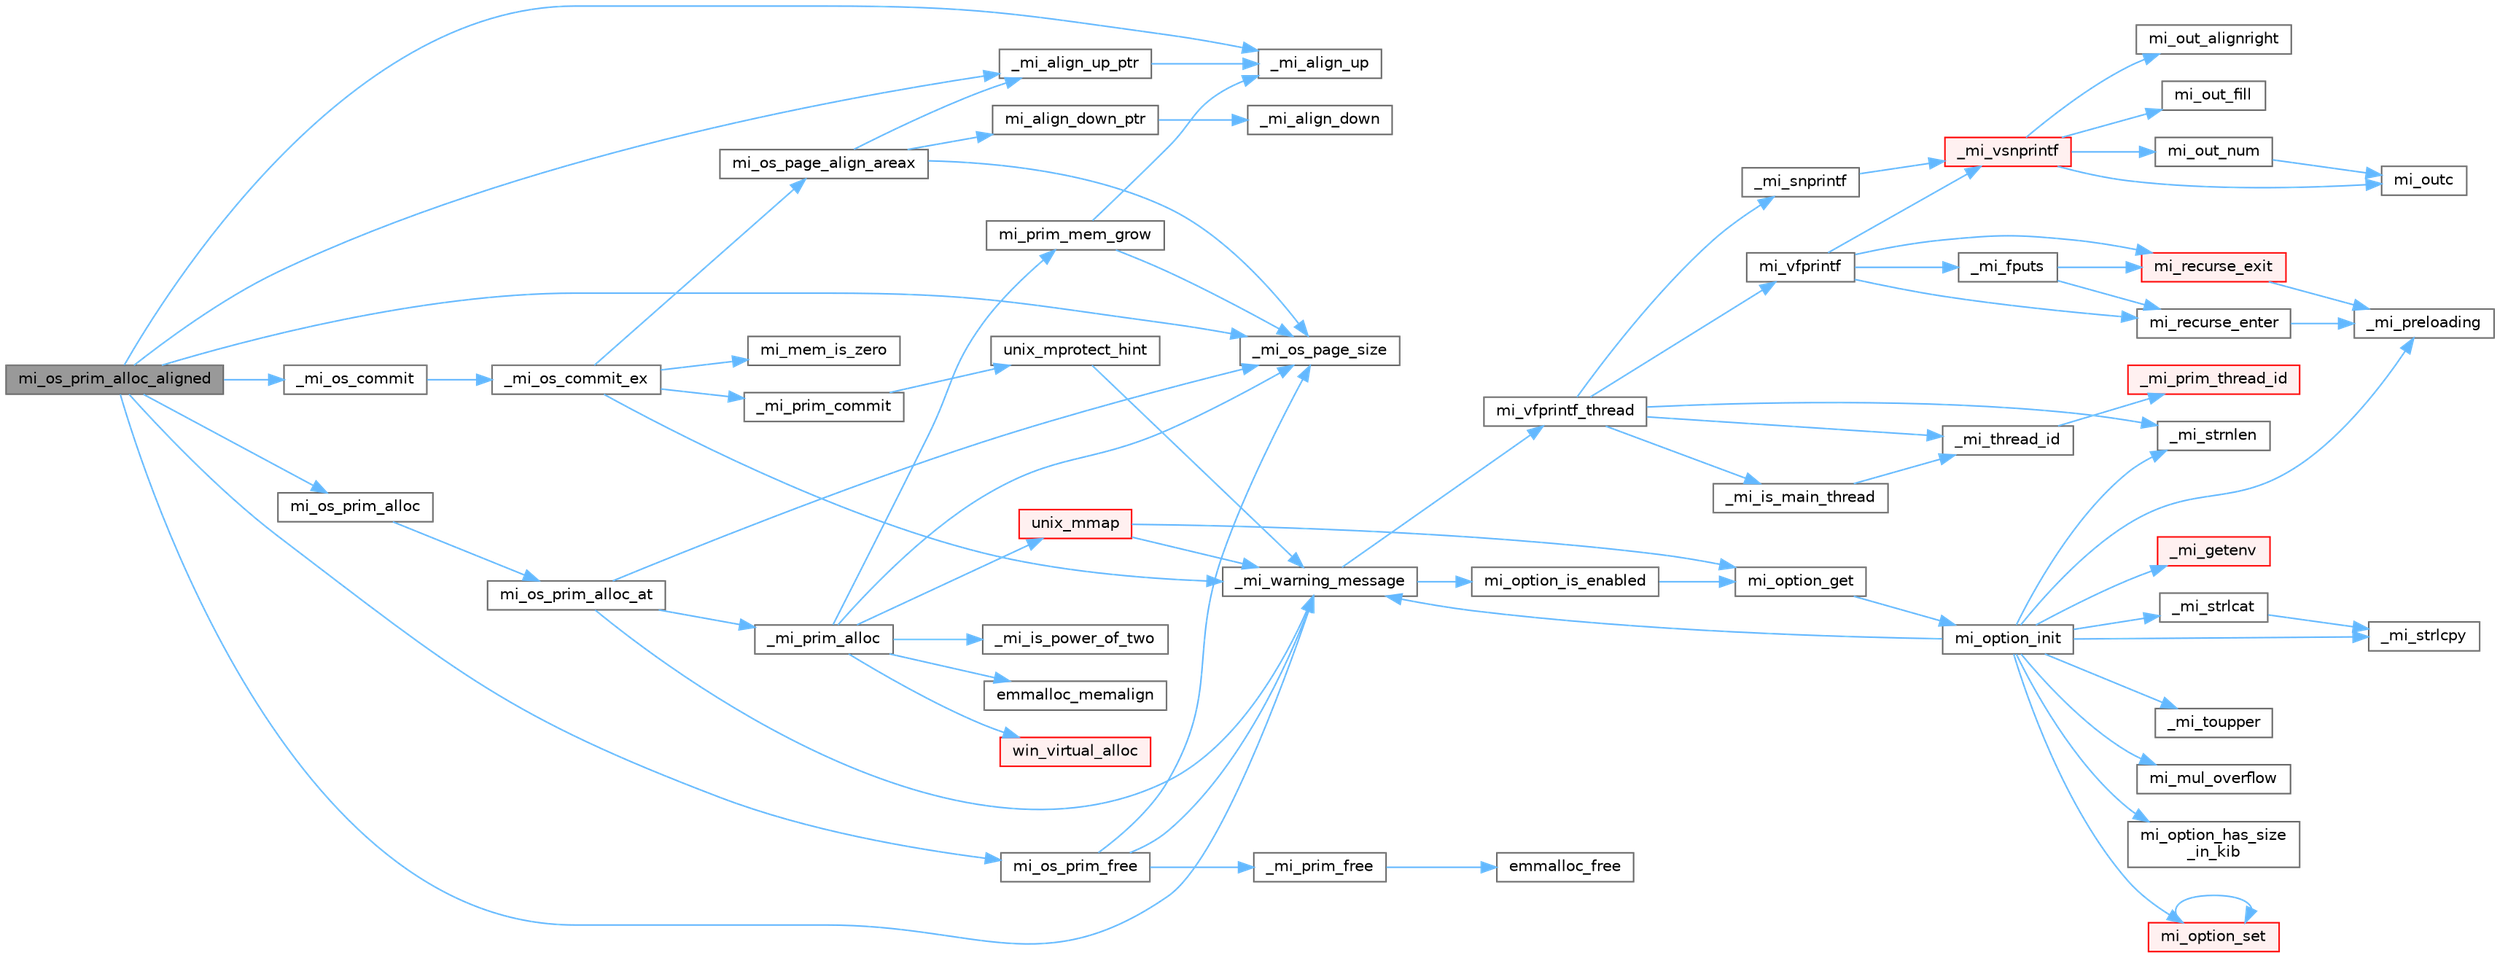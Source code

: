 digraph "mi_os_prim_alloc_aligned"
{
 // LATEX_PDF_SIZE
  bgcolor="transparent";
  edge [fontname=Helvetica,fontsize=10,labelfontname=Helvetica,labelfontsize=10];
  node [fontname=Helvetica,fontsize=10,shape=box,height=0.2,width=0.4];
  rankdir="LR";
  Node1 [id="Node000001",label="mi_os_prim_alloc_aligned",height=0.2,width=0.4,color="gray40", fillcolor="grey60", style="filled", fontcolor="black",tooltip=" "];
  Node1 -> Node2 [id="edge75_Node000001_Node000002",color="steelblue1",style="solid",tooltip=" "];
  Node2 [id="Node000002",label="_mi_align_up",height=0.2,width=0.4,color="grey40", fillcolor="white", style="filled",URL="$_e_a_s_t_l_2packages_2mimalloc_2include_2mimalloc_2internal_8h.html#a7f35944d44d8a16365072023dd19e0da",tooltip=" "];
  Node1 -> Node3 [id="edge76_Node000001_Node000003",color="steelblue1",style="solid",tooltip=" "];
  Node3 [id="Node000003",label="_mi_align_up_ptr",height=0.2,width=0.4,color="grey40", fillcolor="white", style="filled",URL="$_e_a_s_t_l_2packages_2mimalloc_2include_2mimalloc_2internal_8h.html#ac76001cb6de6586632eb7fb6c1795a77",tooltip=" "];
  Node3 -> Node2 [id="edge77_Node000003_Node000002",color="steelblue1",style="solid",tooltip=" "];
  Node1 -> Node4 [id="edge78_Node000001_Node000004",color="steelblue1",style="solid",tooltip=" "];
  Node4 [id="Node000004",label="_mi_os_commit",height=0.2,width=0.4,color="grey40", fillcolor="white", style="filled",URL="$os_8c.html#acef931ae1be3c3ddb6ee125a8267a84e",tooltip=" "];
  Node4 -> Node5 [id="edge79_Node000004_Node000005",color="steelblue1",style="solid",tooltip=" "];
  Node5 [id="Node000005",label="_mi_os_commit_ex",height=0.2,width=0.4,color="grey40", fillcolor="white", style="filled",URL="$os_8c.html#a3d62d4f2f8c54d1251323be446068194",tooltip=" "];
  Node5 -> Node6 [id="edge80_Node000005_Node000006",color="steelblue1",style="solid",tooltip=" "];
  Node6 [id="Node000006",label="_mi_prim_commit",height=0.2,width=0.4,color="grey40", fillcolor="white", style="filled",URL="$windows_2prim_8c.html#a723c63d8d2b51281ab1ef2bf7e7395d0",tooltip=" "];
  Node6 -> Node7 [id="edge81_Node000006_Node000007",color="steelblue1",style="solid",tooltip=" "];
  Node7 [id="Node000007",label="unix_mprotect_hint",height=0.2,width=0.4,color="grey40", fillcolor="white", style="filled",URL="$unix_2prim_8c.html#a7729d7cf0976d9e9fdc1d344d80e7d14",tooltip=" "];
  Node7 -> Node8 [id="edge82_Node000007_Node000008",color="steelblue1",style="solid",tooltip=" "];
  Node8 [id="Node000008",label="_mi_warning_message",height=0.2,width=0.4,color="grey40", fillcolor="white", style="filled",URL="$options_8c.html#ac253cac2ca24fb63be7f4937ac620dc4",tooltip=" "];
  Node8 -> Node9 [id="edge83_Node000008_Node000009",color="steelblue1",style="solid",tooltip=" "];
  Node9 [id="Node000009",label="mi_option_is_enabled",height=0.2,width=0.4,color="grey40", fillcolor="white", style="filled",URL="$group__options.html#ga459ad98f18b3fc9275474807fe0ca188",tooltip=" "];
  Node9 -> Node10 [id="edge84_Node000009_Node000010",color="steelblue1",style="solid",tooltip=" "];
  Node10 [id="Node000010",label="mi_option_get",height=0.2,width=0.4,color="grey40", fillcolor="white", style="filled",URL="$group__options.html#ga7e8af195cc81d3fa64ccf2662caa565a",tooltip=" "];
  Node10 -> Node11 [id="edge85_Node000010_Node000011",color="steelblue1",style="solid",tooltip=" "];
  Node11 [id="Node000011",label="mi_option_init",height=0.2,width=0.4,color="grey40", fillcolor="white", style="filled",URL="$options_8c.html#a61970c5b942f29a5dea8a39742421cfe",tooltip=" "];
  Node11 -> Node12 [id="edge86_Node000011_Node000012",color="steelblue1",style="solid",tooltip=" "];
  Node12 [id="Node000012",label="_mi_getenv",height=0.2,width=0.4,color="red", fillcolor="#FFF0F0", style="filled",URL="$libc_8c.html#ae24e3d9662cc4cc3277fa0f31359b3ee",tooltip=" "];
  Node11 -> Node14 [id="edge87_Node000011_Node000014",color="steelblue1",style="solid",tooltip=" "];
  Node14 [id="Node000014",label="_mi_preloading",height=0.2,width=0.4,color="grey40", fillcolor="white", style="filled",URL="$_e_a_s_t_l_2packages_2mimalloc_2src_2init_8c.html#a404be8b4c0576588270fde0b2a4d7832",tooltip=" "];
  Node11 -> Node21 [id="edge88_Node000011_Node000021",color="steelblue1",style="solid",tooltip=" "];
  Node21 [id="Node000021",label="_mi_strlcat",height=0.2,width=0.4,color="grey40", fillcolor="white", style="filled",URL="$libc_8c.html#a29572712fc70f836ac31d224d98ad41a",tooltip=" "];
  Node21 -> Node15 [id="edge89_Node000021_Node000015",color="steelblue1",style="solid",tooltip=" "];
  Node15 [id="Node000015",label="_mi_strlcpy",height=0.2,width=0.4,color="grey40", fillcolor="white", style="filled",URL="$libc_8c.html#a17a9534829be8a086014bf2a2792154f",tooltip=" "];
  Node11 -> Node15 [id="edge90_Node000011_Node000015",color="steelblue1",style="solid",tooltip=" "];
  Node11 -> Node19 [id="edge91_Node000011_Node000019",color="steelblue1",style="solid",tooltip=" "];
  Node19 [id="Node000019",label="_mi_strnlen",height=0.2,width=0.4,color="grey40", fillcolor="white", style="filled",URL="$libc_8c.html#ae8577fe0d9bbe3fb90d2169caa1af943",tooltip=" "];
  Node11 -> Node18 [id="edge92_Node000011_Node000018",color="steelblue1",style="solid",tooltip=" "];
  Node18 [id="Node000018",label="_mi_toupper",height=0.2,width=0.4,color="grey40", fillcolor="white", style="filled",URL="$libc_8c.html#a0d811385427149f1ea8637c8fab1fd07",tooltip=" "];
  Node11 -> Node8 [id="edge93_Node000011_Node000008",color="steelblue1",style="solid",tooltip=" "];
  Node11 -> Node22 [id="edge94_Node000011_Node000022",color="steelblue1",style="solid",tooltip=" "];
  Node22 [id="Node000022",label="mi_mul_overflow",height=0.2,width=0.4,color="grey40", fillcolor="white", style="filled",URL="$_e_a_s_t_l_2packages_2mimalloc_2include_2mimalloc_2internal_8h.html#abf06027911fbdc300901fb961a45e4d0",tooltip=" "];
  Node11 -> Node23 [id="edge95_Node000011_Node000023",color="steelblue1",style="solid",tooltip=" "];
  Node23 [id="Node000023",label="mi_option_has_size\l_in_kib",height=0.2,width=0.4,color="grey40", fillcolor="white", style="filled",URL="$options_8c.html#aee4ee640d854972d765c2896aa04270a",tooltip=" "];
  Node11 -> Node24 [id="edge96_Node000011_Node000024",color="steelblue1",style="solid",tooltip=" "];
  Node24 [id="Node000024",label="mi_option_set",height=0.2,width=0.4,color="red", fillcolor="#FFF0F0", style="filled",URL="$group__options.html#gaf84921c32375e25754dc2ee6a911fa60",tooltip=" "];
  Node24 -> Node24 [id="edge97_Node000024_Node000024",color="steelblue1",style="solid",tooltip=" "];
  Node8 -> Node26 [id="edge98_Node000008_Node000026",color="steelblue1",style="solid",tooltip=" "];
  Node26 [id="Node000026",label="mi_vfprintf_thread",height=0.2,width=0.4,color="grey40", fillcolor="white", style="filled",URL="$options_8c.html#a4af8263c139d04a876914f39024a7424",tooltip=" "];
  Node26 -> Node27 [id="edge99_Node000026_Node000027",color="steelblue1",style="solid",tooltip=" "];
  Node27 [id="Node000027",label="_mi_is_main_thread",height=0.2,width=0.4,color="grey40", fillcolor="white", style="filled",URL="$_e_a_s_t_l_2packages_2mimalloc_2src_2init_8c.html#a008e0a28e7c86b15a04094d595e2c327",tooltip=" "];
  Node27 -> Node28 [id="edge100_Node000027_Node000028",color="steelblue1",style="solid",tooltip=" "];
  Node28 [id="Node000028",label="_mi_thread_id",height=0.2,width=0.4,color="grey40", fillcolor="white", style="filled",URL="$_e_a_s_t_l_2packages_2mimalloc_2src_2init_8c.html#a43068a36d7dea6ccf1e3558a27e22993",tooltip=" "];
  Node28 -> Node29 [id="edge101_Node000028_Node000029",color="steelblue1",style="solid",tooltip=" "];
  Node29 [id="Node000029",label="_mi_prim_thread_id",height=0.2,width=0.4,color="red", fillcolor="#FFF0F0", style="filled",URL="$prim_8h.html#a3875c92cbb791d0a7c69bc1fd2df6804",tooltip=" "];
  Node26 -> Node31 [id="edge102_Node000026_Node000031",color="steelblue1",style="solid",tooltip=" "];
  Node31 [id="Node000031",label="_mi_snprintf",height=0.2,width=0.4,color="grey40", fillcolor="white", style="filled",URL="$libc_8c.html#a6c2f4673e3317f332571bc1bec18c49b",tooltip=" "];
  Node31 -> Node32 [id="edge103_Node000031_Node000032",color="steelblue1",style="solid",tooltip=" "];
  Node32 [id="Node000032",label="_mi_vsnprintf",height=0.2,width=0.4,color="red", fillcolor="#FFF0F0", style="filled",URL="$libc_8c.html#a8991188606f00dc8665aa14d8e7dab83",tooltip=" "];
  Node32 -> Node33 [id="edge104_Node000032_Node000033",color="steelblue1",style="solid",tooltip=" "];
  Node33 [id="Node000033",label="mi_out_alignright",height=0.2,width=0.4,color="grey40", fillcolor="white", style="filled",URL="$libc_8c.html#ad685676d3f84c5cd4dfa7827c23bd5f8",tooltip=" "];
  Node32 -> Node34 [id="edge105_Node000032_Node000034",color="steelblue1",style="solid",tooltip=" "];
  Node34 [id="Node000034",label="mi_out_fill",height=0.2,width=0.4,color="grey40", fillcolor="white", style="filled",URL="$libc_8c.html#aa0ad53a34be55c1788f02c39458eaae2",tooltip=" "];
  Node32 -> Node35 [id="edge106_Node000032_Node000035",color="steelblue1",style="solid",tooltip=" "];
  Node35 [id="Node000035",label="mi_out_num",height=0.2,width=0.4,color="grey40", fillcolor="white", style="filled",URL="$libc_8c.html#a94c4b54180b0199b5ccafd9873ebf4b6",tooltip=" "];
  Node35 -> Node36 [id="edge107_Node000035_Node000036",color="steelblue1",style="solid",tooltip=" "];
  Node36 [id="Node000036",label="mi_outc",height=0.2,width=0.4,color="grey40", fillcolor="white", style="filled",URL="$libc_8c.html#a623f4757c3652532d609471b123b2a38",tooltip=" "];
  Node32 -> Node36 [id="edge108_Node000032_Node000036",color="steelblue1",style="solid",tooltip=" "];
  Node26 -> Node19 [id="edge109_Node000026_Node000019",color="steelblue1",style="solid",tooltip=" "];
  Node26 -> Node28 [id="edge110_Node000026_Node000028",color="steelblue1",style="solid",tooltip=" "];
  Node26 -> Node38 [id="edge111_Node000026_Node000038",color="steelblue1",style="solid",tooltip=" "];
  Node38 [id="Node000038",label="mi_vfprintf",height=0.2,width=0.4,color="grey40", fillcolor="white", style="filled",URL="$options_8c.html#a1f31f62f178fb5309451aa44c8d25327",tooltip=" "];
  Node38 -> Node39 [id="edge112_Node000038_Node000039",color="steelblue1",style="solid",tooltip=" "];
  Node39 [id="Node000039",label="_mi_fputs",height=0.2,width=0.4,color="grey40", fillcolor="white", style="filled",URL="$options_8c.html#a74eecad8676654f59f427a84ccc5c19d",tooltip=" "];
  Node39 -> Node40 [id="edge113_Node000039_Node000040",color="steelblue1",style="solid",tooltip=" "];
  Node40 [id="Node000040",label="mi_recurse_enter",height=0.2,width=0.4,color="grey40", fillcolor="white", style="filled",URL="$options_8c.html#a1fdb7bd3b10624ddeabe0988c52a1285",tooltip=" "];
  Node40 -> Node14 [id="edge114_Node000040_Node000014",color="steelblue1",style="solid",tooltip=" "];
  Node39 -> Node41 [id="edge115_Node000039_Node000041",color="steelblue1",style="solid",tooltip=" "];
  Node41 [id="Node000041",label="mi_recurse_exit",height=0.2,width=0.4,color="red", fillcolor="#FFF0F0", style="filled",URL="$options_8c.html#ae9c4fbdaa6fedca31b9c25dcb78112ae",tooltip=" "];
  Node41 -> Node14 [id="edge116_Node000041_Node000014",color="steelblue1",style="solid",tooltip=" "];
  Node38 -> Node32 [id="edge117_Node000038_Node000032",color="steelblue1",style="solid",tooltip=" "];
  Node38 -> Node40 [id="edge118_Node000038_Node000040",color="steelblue1",style="solid",tooltip=" "];
  Node38 -> Node41 [id="edge119_Node000038_Node000041",color="steelblue1",style="solid",tooltip=" "];
  Node5 -> Node8 [id="edge120_Node000005_Node000008",color="steelblue1",style="solid",tooltip=" "];
  Node5 -> Node43 [id="edge121_Node000005_Node000043",color="steelblue1",style="solid",tooltip=" "];
  Node43 [id="Node000043",label="mi_mem_is_zero",height=0.2,width=0.4,color="grey40", fillcolor="white", style="filled",URL="$_e_a_s_t_l_2packages_2mimalloc_2include_2mimalloc_2internal_8h.html#a8391ae55dd6885bd38593f740fd349a4",tooltip=" "];
  Node5 -> Node44 [id="edge122_Node000005_Node000044",color="steelblue1",style="solid",tooltip=" "];
  Node44 [id="Node000044",label="mi_os_page_align_areax",height=0.2,width=0.4,color="grey40", fillcolor="white", style="filled",URL="$os_8c.html#a80d3a0cbc0a50873b1abc39077a6d77e",tooltip=" "];
  Node44 -> Node3 [id="edge123_Node000044_Node000003",color="steelblue1",style="solid",tooltip=" "];
  Node44 -> Node45 [id="edge124_Node000044_Node000045",color="steelblue1",style="solid",tooltip=" "];
  Node45 [id="Node000045",label="_mi_os_page_size",height=0.2,width=0.4,color="grey40", fillcolor="white", style="filled",URL="$os_8c.html#a723e4c95209d4c6282b53317473e83d5",tooltip=" "];
  Node44 -> Node46 [id="edge125_Node000044_Node000046",color="steelblue1",style="solid",tooltip=" "];
  Node46 [id="Node000046",label="mi_align_down_ptr",height=0.2,width=0.4,color="grey40", fillcolor="white", style="filled",URL="$_e_a_s_t_l_2packages_2mimalloc_2include_2mimalloc_2internal_8h.html#adc7ba2f338065541b3513efcf2252795",tooltip=" "];
  Node46 -> Node47 [id="edge126_Node000046_Node000047",color="steelblue1",style="solid",tooltip=" "];
  Node47 [id="Node000047",label="_mi_align_down",height=0.2,width=0.4,color="grey40", fillcolor="white", style="filled",URL="$_e_a_s_t_l_2packages_2mimalloc_2include_2mimalloc_2internal_8h.html#ae0f2f8d6ceafe97eed3962f752cb9975",tooltip=" "];
  Node1 -> Node45 [id="edge127_Node000001_Node000045",color="steelblue1",style="solid",tooltip=" "];
  Node1 -> Node8 [id="edge128_Node000001_Node000008",color="steelblue1",style="solid",tooltip=" "];
  Node1 -> Node48 [id="edge129_Node000001_Node000048",color="steelblue1",style="solid",tooltip=" "];
  Node48 [id="Node000048",label="mi_os_prim_alloc",height=0.2,width=0.4,color="grey40", fillcolor="white", style="filled",URL="$os_8c.html#ac50f6ac4cacc85db44bcdfbe89f941b8",tooltip=" "];
  Node48 -> Node49 [id="edge130_Node000048_Node000049",color="steelblue1",style="solid",tooltip=" "];
  Node49 [id="Node000049",label="mi_os_prim_alloc_at",height=0.2,width=0.4,color="grey40", fillcolor="white", style="filled",URL="$os_8c.html#a9daeea34d1dbfa39bfbcdf8e8ba299b8",tooltip=" "];
  Node49 -> Node45 [id="edge131_Node000049_Node000045",color="steelblue1",style="solid",tooltip=" "];
  Node49 -> Node50 [id="edge132_Node000049_Node000050",color="steelblue1",style="solid",tooltip=" "];
  Node50 [id="Node000050",label="_mi_prim_alloc",height=0.2,width=0.4,color="grey40", fillcolor="white", style="filled",URL="$windows_2prim_8c.html#af6b664f566e88b730b416f6d7cc715ae",tooltip=" "];
  Node50 -> Node51 [id="edge133_Node000050_Node000051",color="steelblue1",style="solid",tooltip=" "];
  Node51 [id="Node000051",label="_mi_is_power_of_two",height=0.2,width=0.4,color="grey40", fillcolor="white", style="filled",URL="$_e_a_s_t_l_2packages_2mimalloc_2include_2mimalloc_2internal_8h.html#ac46068515202fb9642f6b2610836bd82",tooltip=" "];
  Node50 -> Node45 [id="edge134_Node000050_Node000045",color="steelblue1",style="solid",tooltip=" "];
  Node50 -> Node52 [id="edge135_Node000050_Node000052",color="steelblue1",style="solid",tooltip=" "];
  Node52 [id="Node000052",label="emmalloc_memalign",height=0.2,width=0.4,color="grey40", fillcolor="white", style="filled",URL="$emscripten_2prim_8c.html#af50474fbb7d12cdfb9ba0b89e194e9de",tooltip=" "];
  Node50 -> Node53 [id="edge136_Node000050_Node000053",color="steelblue1",style="solid",tooltip=" "];
  Node53 [id="Node000053",label="mi_prim_mem_grow",height=0.2,width=0.4,color="grey40", fillcolor="white", style="filled",URL="$wasi_2prim_8c.html#a7d1e0e37eca3738bd4601bf02fae415d",tooltip=" "];
  Node53 -> Node2 [id="edge137_Node000053_Node000002",color="steelblue1",style="solid",tooltip=" "];
  Node53 -> Node45 [id="edge138_Node000053_Node000045",color="steelblue1",style="solid",tooltip=" "];
  Node50 -> Node54 [id="edge139_Node000050_Node000054",color="steelblue1",style="solid",tooltip=" "];
  Node54 [id="Node000054",label="unix_mmap",height=0.2,width=0.4,color="red", fillcolor="#FFF0F0", style="filled",URL="$unix_2prim_8c.html#aa3051fdf833061d1d03f43ad2a30a05e",tooltip=" "];
  Node54 -> Node8 [id="edge140_Node000054_Node000008",color="steelblue1",style="solid",tooltip=" "];
  Node54 -> Node10 [id="edge141_Node000054_Node000010",color="steelblue1",style="solid",tooltip=" "];
  Node50 -> Node69 [id="edge142_Node000050_Node000069",color="steelblue1",style="solid",tooltip=" "];
  Node69 [id="Node000069",label="win_virtual_alloc",height=0.2,width=0.4,color="red", fillcolor="#FFF0F0", style="filled",URL="$windows_2prim_8c.html#ad7e3a7f9b3da019a259fc8cffe715793",tooltip=" "];
  Node49 -> Node8 [id="edge143_Node000049_Node000008",color="steelblue1",style="solid",tooltip=" "];
  Node1 -> Node75 [id="edge144_Node000001_Node000075",color="steelblue1",style="solid",tooltip=" "];
  Node75 [id="Node000075",label="mi_os_prim_free",height=0.2,width=0.4,color="grey40", fillcolor="white", style="filled",URL="$os_8c.html#a52be3cf3bbf0a792b75a16e6d8c54a6e",tooltip=" "];
  Node75 -> Node45 [id="edge145_Node000075_Node000045",color="steelblue1",style="solid",tooltip=" "];
  Node75 -> Node76 [id="edge146_Node000075_Node000076",color="steelblue1",style="solid",tooltip=" "];
  Node76 [id="Node000076",label="_mi_prim_free",height=0.2,width=0.4,color="grey40", fillcolor="white", style="filled",URL="$windows_2prim_8c.html#a709e08e93548cbede90a196d306ab4f9",tooltip=" "];
  Node76 -> Node77 [id="edge147_Node000076_Node000077",color="steelblue1",style="solid",tooltip=" "];
  Node77 [id="Node000077",label="emmalloc_free",height=0.2,width=0.4,color="grey40", fillcolor="white", style="filled",URL="$emscripten_2prim_8c.html#a169be1885e9023552b8bff191fc72768",tooltip=" "];
  Node75 -> Node8 [id="edge148_Node000075_Node000008",color="steelblue1",style="solid",tooltip=" "];
}
